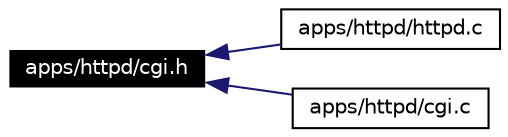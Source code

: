 digraph G
{
  edge [fontname="Helvetica",fontsize=10,labelfontname="Helvetica",labelfontsize=10];
  node [fontname="Helvetica",fontsize=10,shape=record];
  rankdir=LR;
  Node1 [label="apps/httpd/cgi.h",height=0.2,width=0.4,color="white", fillcolor="black", style="filled" fontcolor="white"];
  Node1 -> Node2 [dir=back,color="midnightblue",fontsize=10,style="solid",fontname="Helvetica"];
  Node2 [label="apps/httpd/httpd.c",height=0.2,width=0.4,color="black", fillcolor="white", style="filled",URL="$a00037.html"];
  Node1 -> Node3 [dir=back,color="midnightblue",fontsize=10,style="solid",fontname="Helvetica"];
  Node3 [label="apps/httpd/cgi.c",height=0.2,width=0.4,color="black", fillcolor="white", style="filled",URL="$a00033.html"];
}
